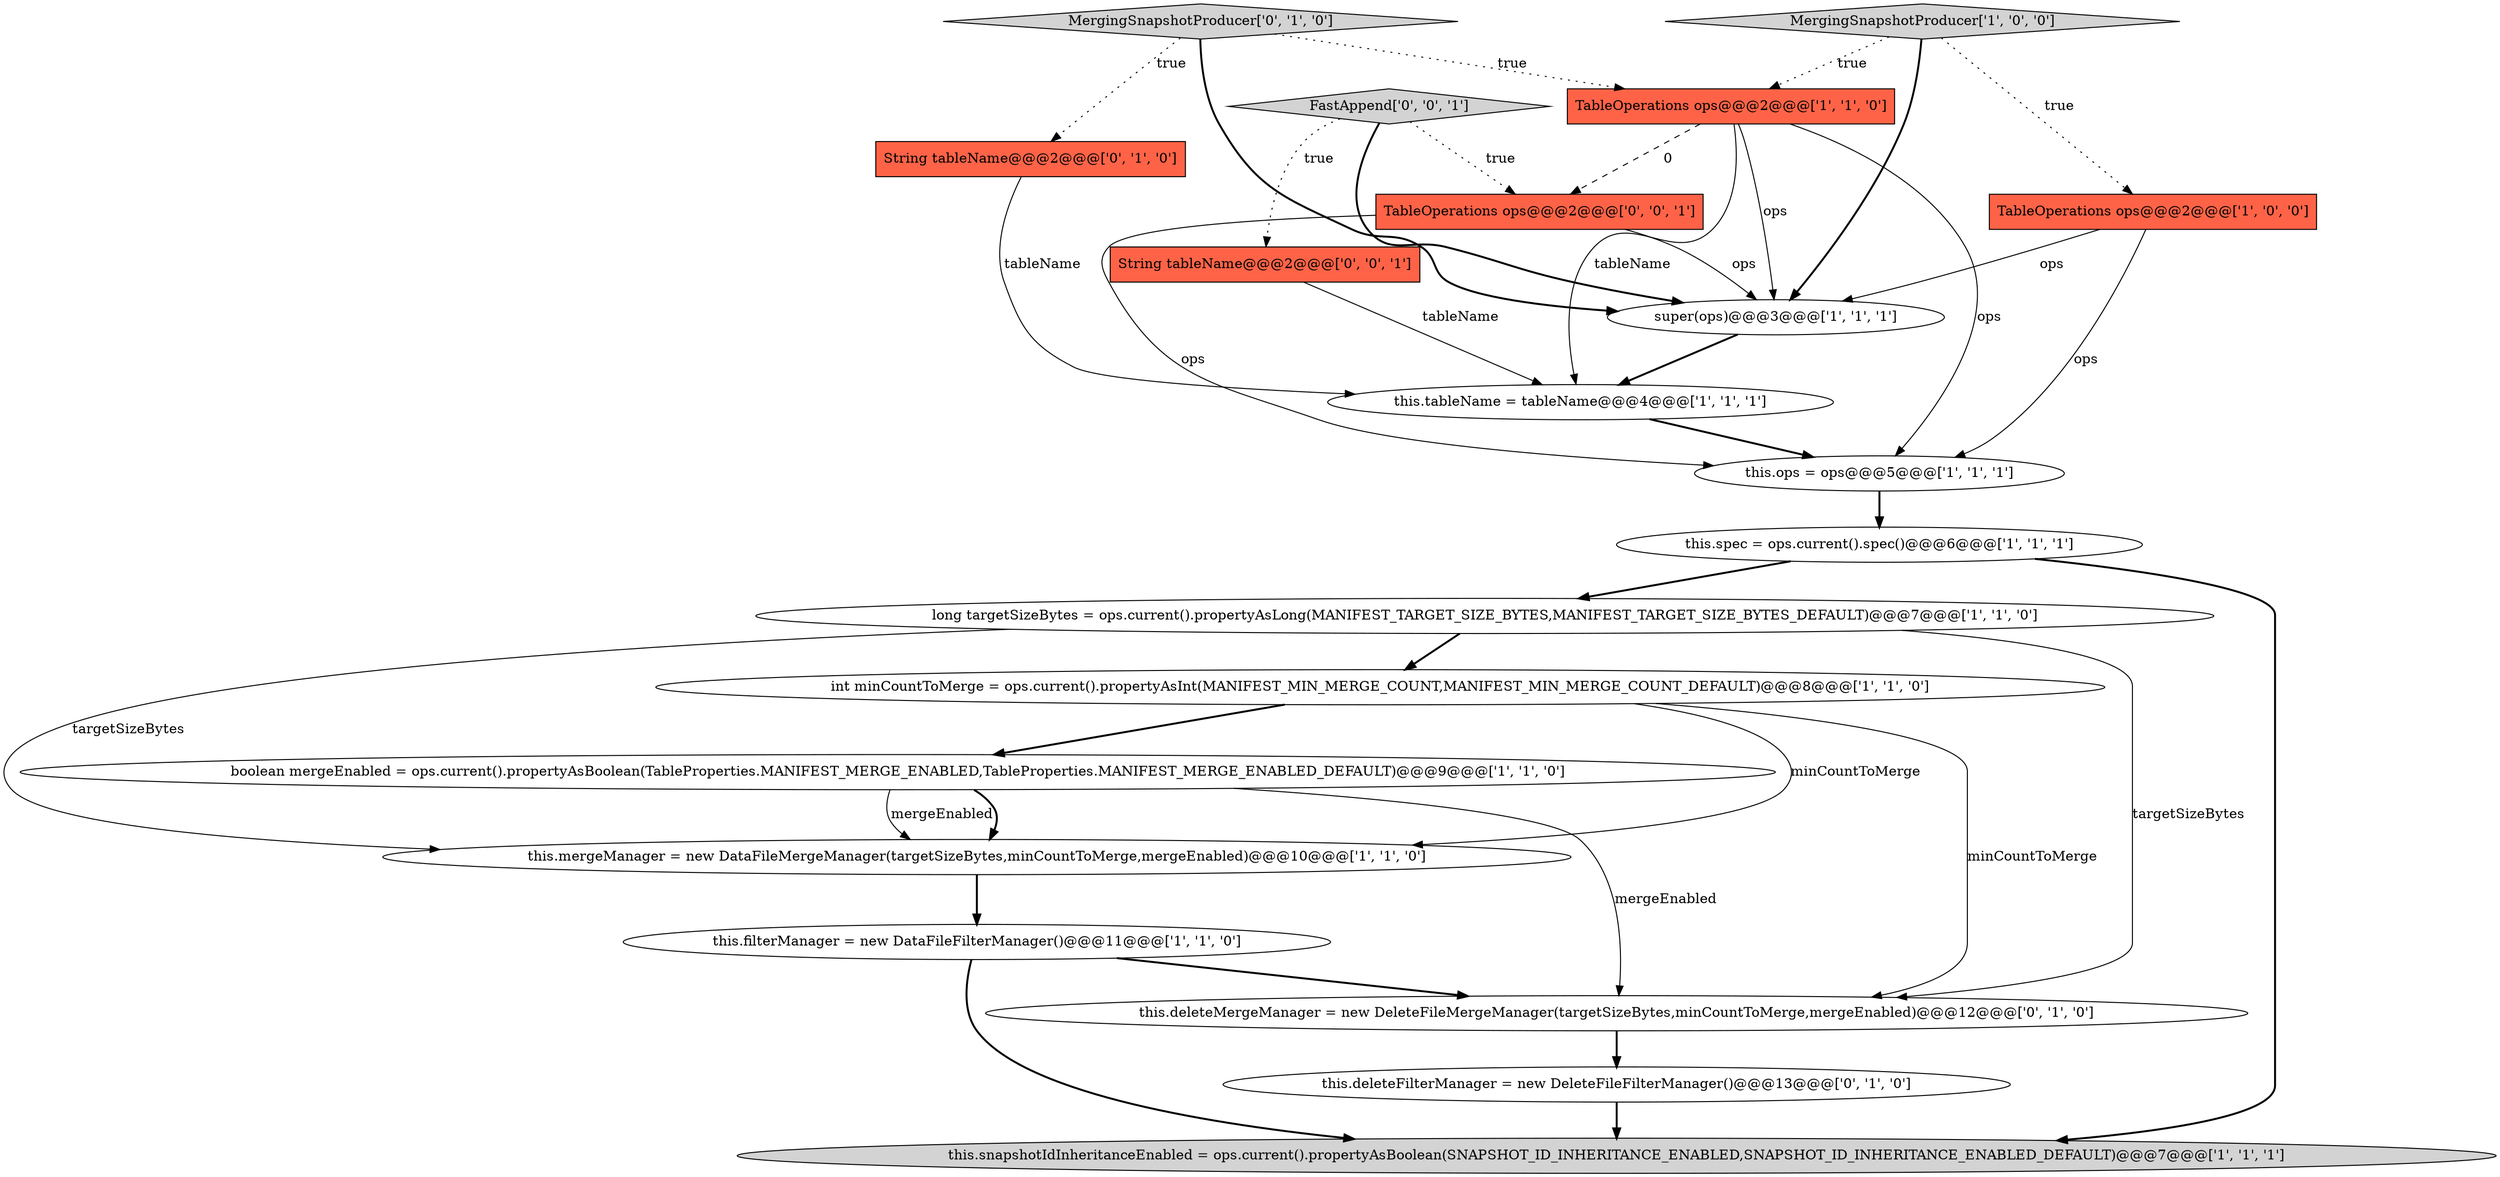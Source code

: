 digraph {
12 [style = filled, label = "this.mergeManager = new DataFileMergeManager(targetSizeBytes,minCountToMerge,mergeEnabled)@@@10@@@['1', '1', '0']", fillcolor = white, shape = ellipse image = "AAA0AAABBB1BBB"];
17 [style = filled, label = "String tableName@@@2@@@['0', '0', '1']", fillcolor = tomato, shape = box image = "AAA0AAABBB3BBB"];
0 [style = filled, label = "this.filterManager = new DataFileFilterManager()@@@11@@@['1', '1', '0']", fillcolor = white, shape = ellipse image = "AAA0AAABBB1BBB"];
1 [style = filled, label = "this.spec = ops.current().spec()@@@6@@@['1', '1', '1']", fillcolor = white, shape = ellipse image = "AAA0AAABBB1BBB"];
11 [style = filled, label = "this.ops = ops@@@5@@@['1', '1', '1']", fillcolor = white, shape = ellipse image = "AAA0AAABBB1BBB"];
10 [style = filled, label = "this.tableName = tableName@@@4@@@['1', '1', '1']", fillcolor = white, shape = ellipse image = "AAA0AAABBB1BBB"];
15 [style = filled, label = "this.deleteMergeManager = new DeleteFileMergeManager(targetSizeBytes,minCountToMerge,mergeEnabled)@@@12@@@['0', '1', '0']", fillcolor = white, shape = ellipse image = "AAA1AAABBB2BBB"];
16 [style = filled, label = "String tableName@@@2@@@['0', '1', '0']", fillcolor = tomato, shape = box image = "AAA0AAABBB2BBB"];
19 [style = filled, label = "TableOperations ops@@@2@@@['0', '0', '1']", fillcolor = tomato, shape = box image = "AAA0AAABBB3BBB"];
14 [style = filled, label = "this.deleteFilterManager = new DeleteFileFilterManager()@@@13@@@['0', '1', '0']", fillcolor = white, shape = ellipse image = "AAA1AAABBB2BBB"];
6 [style = filled, label = "long targetSizeBytes = ops.current().propertyAsLong(MANIFEST_TARGET_SIZE_BYTES,MANIFEST_TARGET_SIZE_BYTES_DEFAULT)@@@7@@@['1', '1', '0']", fillcolor = white, shape = ellipse image = "AAA0AAABBB1BBB"];
2 [style = filled, label = "int minCountToMerge = ops.current().propertyAsInt(MANIFEST_MIN_MERGE_COUNT,MANIFEST_MIN_MERGE_COUNT_DEFAULT)@@@8@@@['1', '1', '0']", fillcolor = white, shape = ellipse image = "AAA0AAABBB1BBB"];
7 [style = filled, label = "boolean mergeEnabled = ops.current().propertyAsBoolean(TableProperties.MANIFEST_MERGE_ENABLED,TableProperties.MANIFEST_MERGE_ENABLED_DEFAULT)@@@9@@@['1', '1', '0']", fillcolor = white, shape = ellipse image = "AAA0AAABBB1BBB"];
8 [style = filled, label = "MergingSnapshotProducer['1', '0', '0']", fillcolor = lightgray, shape = diamond image = "AAA0AAABBB1BBB"];
13 [style = filled, label = "MergingSnapshotProducer['0', '1', '0']", fillcolor = lightgray, shape = diamond image = "AAA0AAABBB2BBB"];
18 [style = filled, label = "FastAppend['0', '0', '1']", fillcolor = lightgray, shape = diamond image = "AAA0AAABBB3BBB"];
9 [style = filled, label = "super(ops)@@@3@@@['1', '1', '1']", fillcolor = white, shape = ellipse image = "AAA0AAABBB1BBB"];
5 [style = filled, label = "TableOperations ops@@@2@@@['1', '1', '0']", fillcolor = tomato, shape = box image = "AAA0AAABBB1BBB"];
3 [style = filled, label = "this.snapshotIdInheritanceEnabled = ops.current().propertyAsBoolean(SNAPSHOT_ID_INHERITANCE_ENABLED,SNAPSHOT_ID_INHERITANCE_ENABLED_DEFAULT)@@@7@@@['1', '1', '1']", fillcolor = lightgray, shape = ellipse image = "AAA0AAABBB1BBB"];
4 [style = filled, label = "TableOperations ops@@@2@@@['1', '0', '0']", fillcolor = tomato, shape = box image = "AAA0AAABBB1BBB"];
17->10 [style = solid, label="tableName"];
12->0 [style = bold, label=""];
5->11 [style = solid, label="ops"];
19->9 [style = solid, label="ops"];
8->9 [style = bold, label=""];
5->10 [style = solid, label="tableName"];
14->3 [style = bold, label=""];
2->7 [style = bold, label=""];
16->10 [style = solid, label="tableName"];
4->11 [style = solid, label="ops"];
6->12 [style = solid, label="targetSizeBytes"];
13->16 [style = dotted, label="true"];
11->1 [style = bold, label=""];
10->11 [style = bold, label=""];
0->3 [style = bold, label=""];
5->9 [style = solid, label="ops"];
5->19 [style = dashed, label="0"];
1->6 [style = bold, label=""];
6->2 [style = bold, label=""];
7->12 [style = solid, label="mergeEnabled"];
18->9 [style = bold, label=""];
1->3 [style = bold, label=""];
0->15 [style = bold, label=""];
7->12 [style = bold, label=""];
18->17 [style = dotted, label="true"];
15->14 [style = bold, label=""];
2->15 [style = solid, label="minCountToMerge"];
4->9 [style = solid, label="ops"];
18->19 [style = dotted, label="true"];
8->5 [style = dotted, label="true"];
19->11 [style = solid, label="ops"];
2->12 [style = solid, label="minCountToMerge"];
13->5 [style = dotted, label="true"];
13->9 [style = bold, label=""];
6->15 [style = solid, label="targetSizeBytes"];
7->15 [style = solid, label="mergeEnabled"];
8->4 [style = dotted, label="true"];
9->10 [style = bold, label=""];
}
